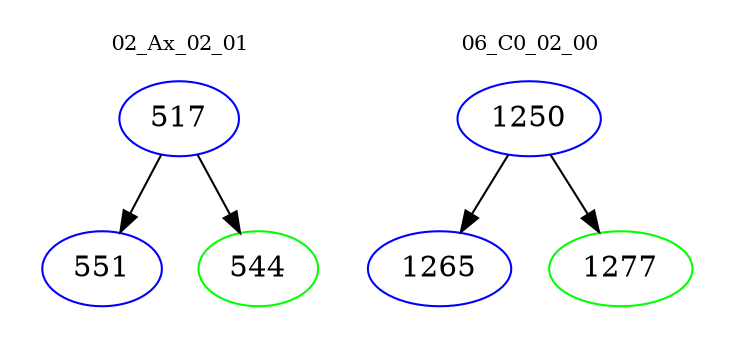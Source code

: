 digraph{
subgraph cluster_0 {
color = white
label = "02_Ax_02_01";
fontsize=10;
T0_517 [label="517", color="blue"]
T0_517 -> T0_551 [color="black"]
T0_551 [label="551", color="blue"]
T0_517 -> T0_544 [color="black"]
T0_544 [label="544", color="green"]
}
subgraph cluster_1 {
color = white
label = "06_C0_02_00";
fontsize=10;
T1_1250 [label="1250", color="blue"]
T1_1250 -> T1_1265 [color="black"]
T1_1265 [label="1265", color="blue"]
T1_1250 -> T1_1277 [color="black"]
T1_1277 [label="1277", color="green"]
}
}
